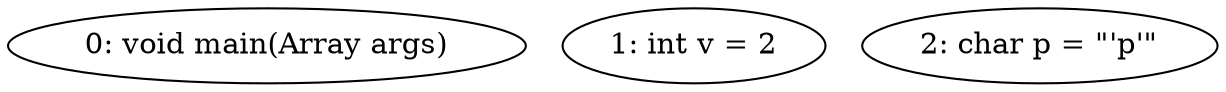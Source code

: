 digraph G {
  1 [ label="0: void main(Array args)" ];
  2 [ label="1: int v = 2" ];
  3 [ label="2: char p = \"'p'\"" ];
}
